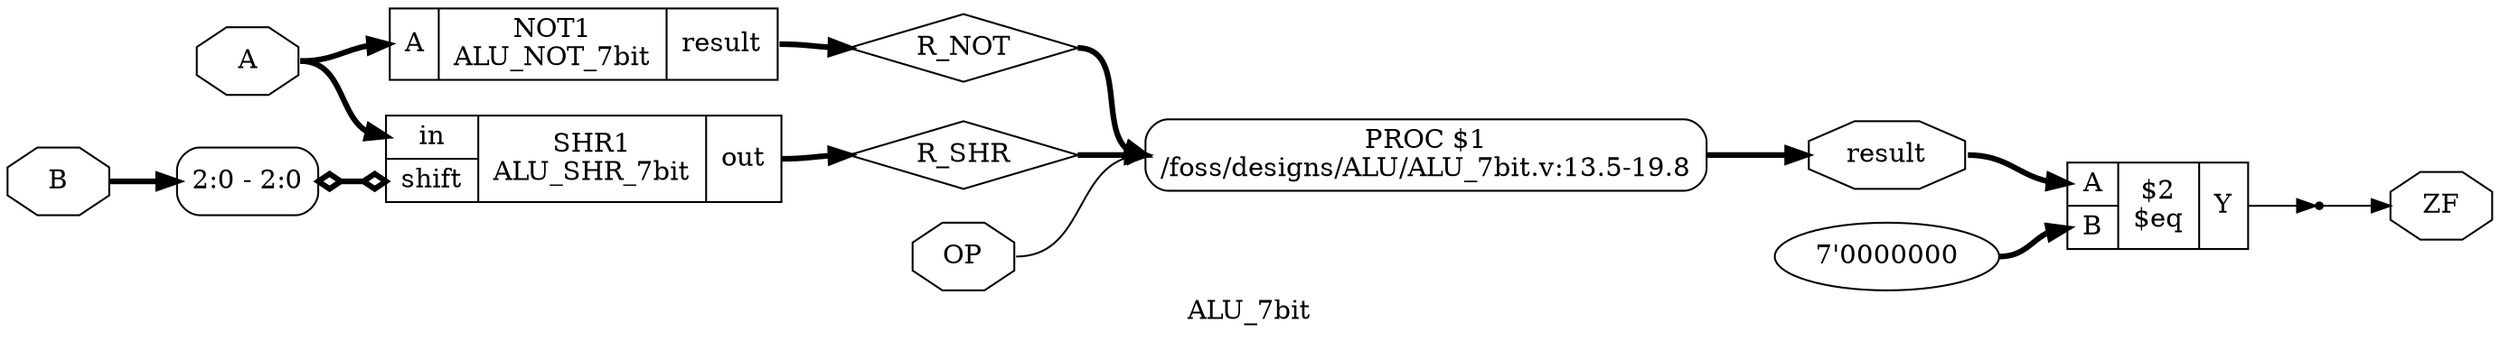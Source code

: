 digraph "ALU_7bit" {
label="ALU_7bit";
rankdir="LR";
remincross=true;
n4 [ shape=diamond, label="R_SHR", color="black", fontcolor="black"];
n5 [ shape=diamond, label="R_NOT", color="black", fontcolor="black"];
n6 [ shape=octagon, label="ZF", color="black", fontcolor="black"];
n7 [ shape=octagon, label="result", color="black", fontcolor="black"];
n8 [ shape=octagon, label="OP", color="black", fontcolor="black"];
n9 [ shape=octagon, label="B", color="black", fontcolor="black"];
n10 [ shape=octagon, label="A", color="black", fontcolor="black"];
v0 [ label="7'0000000" ];
c12 [ shape=record, label="{{<p10> A|<p9> B}|$2\n$eq|{<p11> Y}}",  ];
c16 [ shape=record, label="{{<p13> in|<p14> shift}|SHR1\nALU_SHR_7bit|{<p15> out}}",  ];
x1 [ shape=record, style=rounded, label="<s0> 2:0 - 2:0 ", color="black", fontcolor="black" ];
x1:e -> c16:p14:w [arrowhead=odiamond, arrowtail=odiamond, dir=both, color="black", fontcolor="black", style="setlinewidth(3)", label=""];
c17 [ shape=record, label="{{<p10> A}|NOT1\nALU_NOT_7bit|{<p7> result}}",  ];
p2 [shape=box, style=rounded, label="PROC $1\n/foss/designs/ALU/ALU_7bit.v:13.5-19.8", ];
x3 [shape=point, ];
c12:p11:e -> x3:w [color="black", fontcolor="black", label=""];
n10:e -> c16:p13:w [color="black", fontcolor="black", style="setlinewidth(3)", label=""];
n10:e -> c17:p10:w [color="black", fontcolor="black", style="setlinewidth(3)", label=""];
c16:p15:e -> n4:w [color="black", fontcolor="black", style="setlinewidth(3)", label=""];
n4:e -> p2:w [color="black", fontcolor="black", style="setlinewidth(3)", label=""];
c17:p7:e -> n5:w [color="black", fontcolor="black", style="setlinewidth(3)", label=""];
n5:e -> p2:w [color="black", fontcolor="black", style="setlinewidth(3)", label=""];
x3:e -> n6:w [color="black", fontcolor="black", label=""];
p2:e -> n7:w [color="black", fontcolor="black", style="setlinewidth(3)", label=""];
n7:e -> c12:p10:w [color="black", fontcolor="black", style="setlinewidth(3)", label=""];
n8:e -> p2:w [color="black", fontcolor="black", label=""];
n9:e -> x1:s0:w [color="black", fontcolor="black", style="setlinewidth(3)", label=""];
v0:e -> c12:p9:w [color="black", fontcolor="black", style="setlinewidth(3)", label=""];
}
